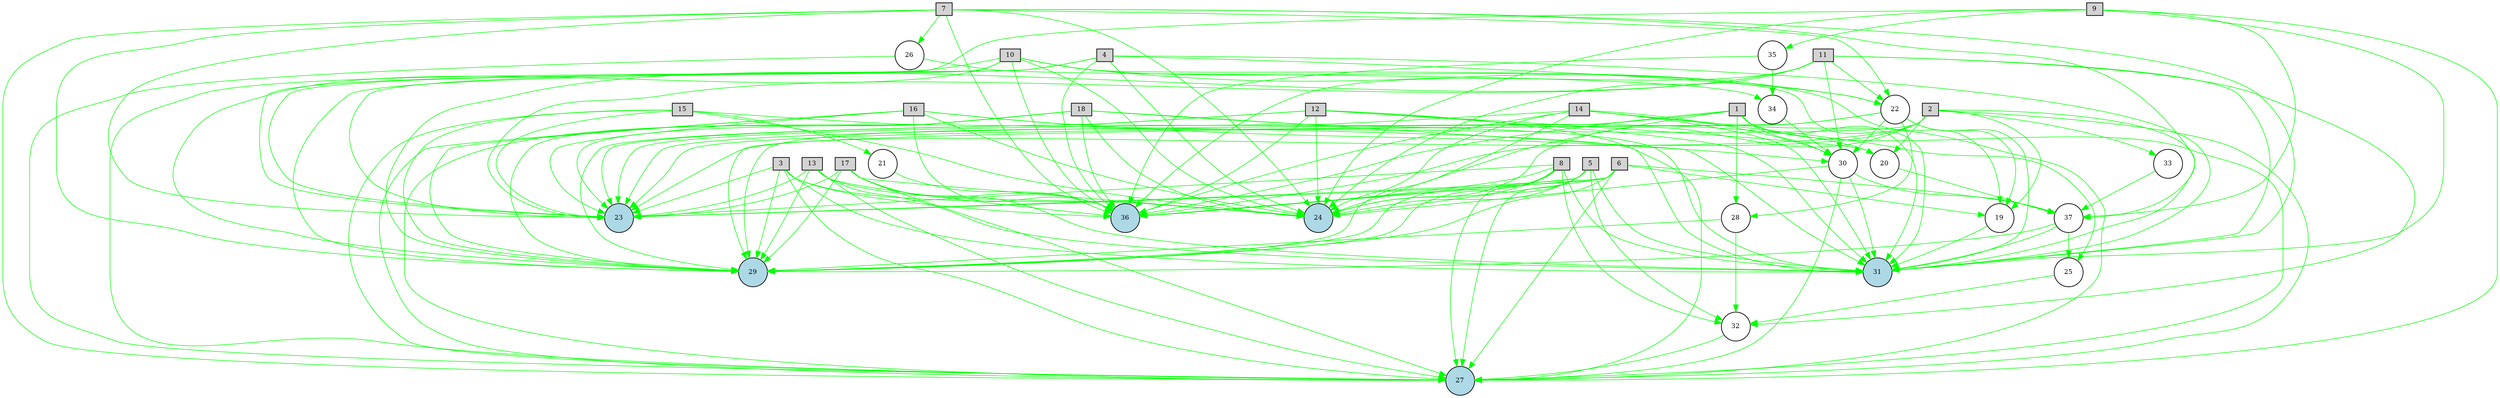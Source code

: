 digraph {
	node [fontsize=9 height=0.2 shape=circle width=0.2]
	1 [fillcolor=lightgray shape=box style=filled]
	2 [fillcolor=lightgray shape=box style=filled]
	3 [fillcolor=lightgray shape=box style=filled]
	4 [fillcolor=lightgray shape=box style=filled]
	5 [fillcolor=lightgray shape=box style=filled]
	6 [fillcolor=lightgray shape=box style=filled]
	7 [fillcolor=lightgray shape=box style=filled]
	8 [fillcolor=lightgray shape=box style=filled]
	9 [fillcolor=lightgray shape=box style=filled]
	10 [fillcolor=lightgray shape=box style=filled]
	11 [fillcolor=lightgray shape=box style=filled]
	12 [fillcolor=lightgray shape=box style=filled]
	13 [fillcolor=lightgray shape=box style=filled]
	14 [fillcolor=lightgray shape=box style=filled]
	15 [fillcolor=lightgray shape=box style=filled]
	16 [fillcolor=lightgray shape=box style=filled]
	17 [fillcolor=lightgray shape=box style=filled]
	18 [fillcolor=lightgray shape=box style=filled]
	31 [fillcolor=lightblue style=filled]
	29 [fillcolor=lightblue style=filled]
	36 [fillcolor=lightblue style=filled]
	27 [fillcolor=lightblue style=filled]
	23 [fillcolor=lightblue style=filled]
	24 [fillcolor=lightblue style=filled]
	19 [fillcolor=white style=filled]
	20 [fillcolor=white style=filled]
	21 [fillcolor=white style=filled]
	22 [fillcolor=white style=filled]
	25 [fillcolor=white style=filled]
	26 [fillcolor=white style=filled]
	28 [fillcolor=white style=filled]
	30 [fillcolor=white style=filled]
	32 [fillcolor=white style=filled]
	33 [fillcolor=white style=filled]
	34 [fillcolor=white style=filled]
	35 [fillcolor=white style=filled]
	37 [fillcolor=white style=filled]
	1 -> 31 [color=green penwidth=0.8 style=solid]
	1 -> 36 [color=green penwidth=0.8 style=solid]
	1 -> 27 [color=green penwidth=0.8 style=solid]
	1 -> 23 [color=green penwidth=0.8 style=solid]
	1 -> 24 [color=green penwidth=0.8 style=solid]
	2 -> 31 [color=green penwidth=0.8 style=solid]
	2 -> 29 [color=green penwidth=0.8 style=solid]
	2 -> 36 [color=green penwidth=0.8 style=solid]
	2 -> 27 [color=green penwidth=0.8 style=solid]
	2 -> 23 [color=green penwidth=0.8 style=solid]
	2 -> 24 [color=green penwidth=0.8 style=solid]
	3 -> 31 [color=green penwidth=0.8 style=solid]
	3 -> 29 [color=green penwidth=0.8 style=solid]
	3 -> 36 [color=green penwidth=0.8 style=solid]
	3 -> 27 [color=green penwidth=0.8 style=solid]
	3 -> 23 [color=green penwidth=0.8 style=solid]
	3 -> 24 [color=green penwidth=0.8 style=solid]
	4 -> 31 [color=green penwidth=0.8 style=solid]
	4 -> 29 [color=green penwidth=0.8 style=solid]
	4 -> 36 [color=green penwidth=0.8 style=solid]
	4 -> 23 [color=green penwidth=0.8 style=solid]
	4 -> 24 [color=green penwidth=0.8 style=solid]
	5 -> 31 [color=green penwidth=0.8 style=solid]
	5 -> 29 [color=green penwidth=0.8 style=solid]
	5 -> 36 [color=green penwidth=0.8 style=solid]
	5 -> 27 [color=green penwidth=0.8 style=solid]
	5 -> 23 [color=green penwidth=0.8 style=solid]
	5 -> 24 [color=green penwidth=0.8 style=solid]
	6 -> 29 [color=green penwidth=0.8 style=solid]
	6 -> 36 [color=green penwidth=0.8 style=solid]
	6 -> 27 [color=green penwidth=0.8 style=solid]
	6 -> 23 [color=green penwidth=0.8 style=solid]
	6 -> 24 [color=green penwidth=0.8 style=solid]
	7 -> 31 [color=green penwidth=0.8 style=solid]
	7 -> 29 [color=green penwidth=0.8 style=solid]
	7 -> 36 [color=green penwidth=0.8 style=solid]
	7 -> 27 [color=green penwidth=0.8 style=solid]
	7 -> 23 [color=green penwidth=0.8 style=solid]
	7 -> 24 [color=green penwidth=0.8 style=solid]
	8 -> 31 [color=green penwidth=0.8 style=solid]
	8 -> 29 [color=green penwidth=0.8 style=solid]
	8 -> 36 [color=green penwidth=0.8 style=solid]
	8 -> 27 [color=green penwidth=0.8 style=solid]
	8 -> 23 [color=green penwidth=0.8 style=solid]
	8 -> 24 [color=green penwidth=0.8 style=solid]
	9 -> 31 [color=green penwidth=0.8 style=solid]
	9 -> 27 [color=green penwidth=0.8 style=solid]
	9 -> 23 [color=green penwidth=0.8 style=solid]
	9 -> 24 [color=green penwidth=0.8 style=solid]
	10 -> 31 [color=green penwidth=0.8 style=solid]
	10 -> 29 [color=green penwidth=0.8 style=solid]
	10 -> 36 [color=green penwidth=0.8 style=solid]
	10 -> 27 [color=green penwidth=0.8 style=solid]
	10 -> 23 [color=green penwidth=0.8 style=solid]
	10 -> 24 [color=green penwidth=0.8 style=solid]
	11 -> 31 [color=green penwidth=0.8 style=solid]
	11 -> 29 [color=green penwidth=0.8 style=solid]
	11 -> 36 [color=green penwidth=0.8 style=solid]
	11 -> 23 [color=green penwidth=0.8 style=solid]
	11 -> 24 [color=green penwidth=0.8 style=solid]
	12 -> 31 [color=green penwidth=0.8 style=solid]
	12 -> 29 [color=green penwidth=0.8 style=solid]
	12 -> 36 [color=green penwidth=0.8 style=solid]
	12 -> 27 [color=green penwidth=0.8 style=solid]
	12 -> 23 [color=green penwidth=0.8 style=solid]
	12 -> 24 [color=green penwidth=0.8 style=solid]
	13 -> 31 [color=green penwidth=0.8 style=solid]
	13 -> 29 [color=green penwidth=0.8 style=solid]
	13 -> 36 [color=green penwidth=0.8 style=solid]
	13 -> 27 [color=green penwidth=0.8 style=solid]
	13 -> 23 [color=green penwidth=0.8 style=solid]
	13 -> 24 [color=green penwidth=0.8 style=solid]
	14 -> 31 [color=green penwidth=0.8 style=solid]
	14 -> 29 [color=green penwidth=0.8 style=solid]
	14 -> 36 [color=green penwidth=0.8 style=solid]
	14 -> 27 [color=green penwidth=0.8 style=solid]
	14 -> 23 [color=green penwidth=0.8 style=solid]
	14 -> 24 [color=green penwidth=0.8 style=solid]
	15 -> 31 [color=green penwidth=0.8 style=solid]
	15 -> 29 [color=green penwidth=0.8 style=solid]
	15 -> 27 [color=green penwidth=0.8 style=solid]
	15 -> 23 [color=green penwidth=0.8 style=solid]
	15 -> 24 [color=green penwidth=0.8 style=solid]
	16 -> 31 [color=green penwidth=0.8 style=solid]
	16 -> 29 [color=green penwidth=0.8 style=solid]
	16 -> 36 [color=green penwidth=0.8 style=solid]
	16 -> 27 [color=green penwidth=0.8 style=solid]
	16 -> 23 [color=green penwidth=0.8 style=solid]
	16 -> 24 [color=green penwidth=0.8 style=solid]
	17 -> 31 [color=green penwidth=0.8 style=solid]
	17 -> 29 [color=green penwidth=0.8 style=solid]
	17 -> 36 [color=green penwidth=0.8 style=solid]
	17 -> 27 [color=green penwidth=0.8 style=solid]
	17 -> 23 [color=green penwidth=0.8 style=solid]
	17 -> 24 [color=green penwidth=0.8 style=solid]
	18 -> 31 [color=green penwidth=0.8 style=solid]
	18 -> 29 [color=green penwidth=0.8 style=solid]
	18 -> 36 [color=green penwidth=0.8 style=solid]
	18 -> 27 [color=green penwidth=0.8 style=solid]
	18 -> 23 [color=green penwidth=0.8 style=solid]
	18 -> 24 [color=green penwidth=0.8 style=solid]
	30 -> 27 [color=green penwidth=0.8 style=solid]
	1 -> 30 [color=green penwidth=0.8 style=solid]
	11 -> 30 [color=green penwidth=0.8 style=solid]
	4 -> 22 [color=green penwidth=0.8 style=solid]
	22 -> 30 [color=green penwidth=0.8 style=solid]
	22 -> 31 [color=green penwidth=0.8 style=solid]
	10 -> 22 [color=green penwidth=0.8 style=solid]
	30 -> 24 [color=green penwidth=0.8 style=solid]
	22 -> 29 [color=green penwidth=0.8 style=solid]
	11 -> 32 [color=green penwidth=0.8 style=solid]
	32 -> 27 [color=green penwidth=0.8 style=solid]
	8 -> 32 [color=green penwidth=0.8 style=solid]
	30 -> 31 [color=green penwidth=0.8 style=solid]
	16 -> 30 [color=green penwidth=0.8 style=solid]
	9 -> 37 [color=green penwidth=0.8 style=solid]
	37 -> 29 [color=green penwidth=0.8 style=solid]
	1 -> 28 [color=green penwidth=0.8 style=solid]
	28 -> 29 [color=green penwidth=0.8 style=solid]
	34 -> 30 [color=green penwidth=0.8 style=solid]
	7 -> 22 [color=green penwidth=0.8 style=solid]
	28 -> 32 [color=green penwidth=0.8 style=solid]
	30 -> 37 [color=green penwidth=0.8 style=solid]
	6 -> 19 [color=green penwidth=0.8 style=solid]
	19 -> 31 [color=green penwidth=0.8 style=solid]
	11 -> 22 [color=green penwidth=0.8 style=solid]
	6 -> 37 [color=green penwidth=0.8 style=solid]
	2 -> 19 [color=green penwidth=0.8 style=solid]
	10 -> 19 [color=green penwidth=0.8 style=solid]
	14 -> 25 [color=green penwidth=0.8 style=solid]
	25 -> 32 [color=green penwidth=0.8 style=solid]
	22 -> 23 [color=green penwidth=0.8 style=solid]
	7 -> 37 [color=green penwidth=0.8 style=solid]
	5 -> 32 [color=green penwidth=0.8 style=solid]
	12 -> 20 [color=green penwidth=0.8 style=solid]
	20 -> 37 [color=green penwidth=0.8 style=solid]
	7 -> 26 [color=green penwidth=0.8 style=solid]
	26 -> 34 [color=green penwidth=0.8 style=solid]
	37 -> 31 [color=green penwidth=0.8 style=solid]
	14 -> 30 [color=green penwidth=0.8 style=solid]
	15 -> 21 [color=green penwidth=0.8 style=solid]
	21 -> 36 [color=green penwidth=0.8 style=solid]
	26 -> 27 [color=green penwidth=0.8 style=solid]
	22 -> 28 [color=green penwidth=0.8 style=solid]
	18 -> 20 [color=green penwidth=0.8 style=solid]
	9 -> 35 [color=green penwidth=0.8 style=solid]
	35 -> 36 [color=green penwidth=0.8 style=solid]
	2 -> 33 [color=green penwidth=0.8 style=solid]
	33 -> 37 [color=green penwidth=0.8 style=solid]
	35 -> 34 [color=green penwidth=0.8 style=solid]
	37 -> 25 [color=green penwidth=0.8 style=solid]
	2 -> 20 [color=green penwidth=0.8 style=solid]
	22 -> 19 [color=green penwidth=0.8 style=solid]
}

